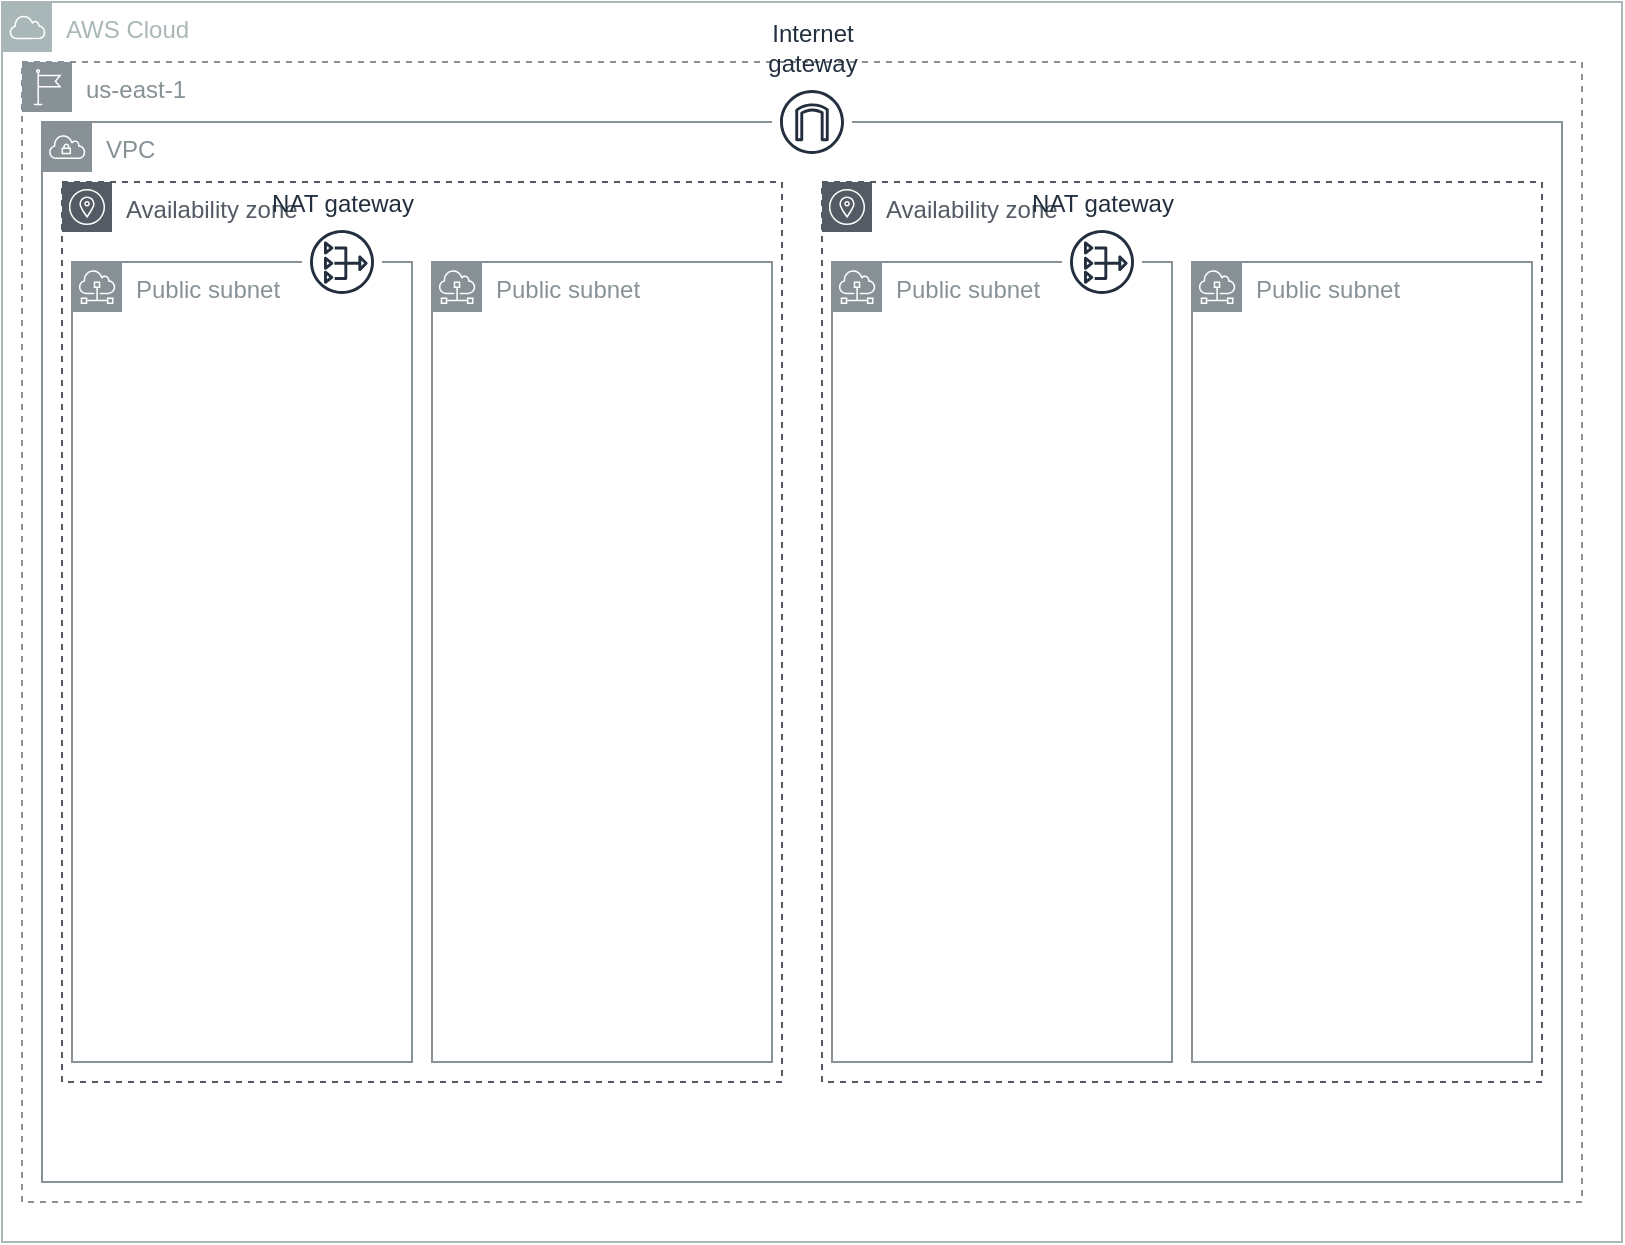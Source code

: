 <mxfile version="18.0.4" type="github" pages="3">
  <diagram id="ZPPGXtNTY9vPL6BY7Txp" name="Page-1">
    <mxGraphModel dx="1422" dy="762" grid="1" gridSize="10" guides="1" tooltips="1" connect="1" arrows="1" fold="1" page="1" pageScale="1" pageWidth="850" pageHeight="1100" math="0" shadow="0">
      <root>
        <mxCell id="0" />
        <mxCell id="1" parent="0" />
        <mxCell id="WDkEbyBTM4j40mM0LiLb-1" value="AWS Cloud" style="sketch=0;outlineConnect=0;gradientColor=none;html=1;whiteSpace=wrap;fontSize=12;fontStyle=0;shape=mxgraph.aws4.group;grIcon=mxgraph.aws4.group_aws_cloud;strokeColor=#AAB7B8;fillColor=none;verticalAlign=top;align=left;spacingLeft=30;fontColor=#AAB7B8;dashed=0;" parent="1" vertex="1">
          <mxGeometry x="30" y="100" width="810" height="620" as="geometry" />
        </mxCell>
        <mxCell id="WDkEbyBTM4j40mM0LiLb-3" value="us-east-1" style="sketch=0;outlineConnect=0;gradientColor=none;html=1;whiteSpace=wrap;fontSize=12;fontStyle=0;shape=mxgraph.aws4.group;grIcon=mxgraph.aws4.group_region;strokeColor=#879196;fillColor=none;verticalAlign=top;align=left;spacingLeft=30;fontColor=#879196;dashed=1;" parent="1" vertex="1">
          <mxGeometry x="40" y="130" width="780" height="570" as="geometry" />
        </mxCell>
        <mxCell id="WDkEbyBTM4j40mM0LiLb-4" value="VPC" style="sketch=0;outlineConnect=0;gradientColor=none;html=1;whiteSpace=wrap;fontSize=12;fontStyle=0;shape=mxgraph.aws4.group;grIcon=mxgraph.aws4.group_vpc;strokeColor=#879196;fillColor=none;verticalAlign=top;align=left;spacingLeft=30;fontColor=#879196;dashed=0;" parent="1" vertex="1">
          <mxGeometry x="50" y="160" width="760" height="530" as="geometry" />
        </mxCell>
        <mxCell id="WDkEbyBTM4j40mM0LiLb-5" value="Availability zone" style="sketch=0;outlineConnect=0;gradientColor=none;html=1;whiteSpace=wrap;fontSize=12;fontStyle=0;shape=mxgraph.aws4.group;grIcon=mxgraph.aws4.group_availability_zone;strokeColor=#545B64;fillColor=none;verticalAlign=top;align=left;spacingLeft=30;fontColor=#545B64;dashed=1;" parent="1" vertex="1">
          <mxGeometry x="60" y="190" width="360" height="450" as="geometry" />
        </mxCell>
        <mxCell id="WDkEbyBTM4j40mM0LiLb-6" value="Availability zone" style="sketch=0;outlineConnect=0;gradientColor=none;html=1;whiteSpace=wrap;fontSize=12;fontStyle=0;shape=mxgraph.aws4.group;grIcon=mxgraph.aws4.group_availability_zone;strokeColor=#545B64;fillColor=none;verticalAlign=top;align=left;spacingLeft=30;fontColor=#545B64;dashed=1;" parent="1" vertex="1">
          <mxGeometry x="440" y="190" width="360" height="450" as="geometry" />
        </mxCell>
        <mxCell id="WDkEbyBTM4j40mM0LiLb-7" value="Public subnet" style="sketch=0;outlineConnect=0;gradientColor=none;html=1;whiteSpace=wrap;fontSize=12;fontStyle=0;shape=mxgraph.aws4.group;grIcon=mxgraph.aws4.group_subnet;strokeColor=#879196;fillColor=none;verticalAlign=top;align=left;spacingLeft=30;fontColor=#879196;dashed=0;" parent="1" vertex="1">
          <mxGeometry x="65" y="230" width="170" height="400" as="geometry" />
        </mxCell>
        <mxCell id="WDkEbyBTM4j40mM0LiLb-10" value="Public subnet" style="sketch=0;outlineConnect=0;gradientColor=none;html=1;whiteSpace=wrap;fontSize=12;fontStyle=0;shape=mxgraph.aws4.group;grIcon=mxgraph.aws4.group_subnet;strokeColor=#879196;fillColor=none;verticalAlign=top;align=left;spacingLeft=30;fontColor=#879196;dashed=0;" parent="1" vertex="1">
          <mxGeometry x="245" y="230" width="170" height="400" as="geometry" />
        </mxCell>
        <mxCell id="WDkEbyBTM4j40mM0LiLb-11" value="Public subnet" style="sketch=0;outlineConnect=0;gradientColor=none;html=1;whiteSpace=wrap;fontSize=12;fontStyle=0;shape=mxgraph.aws4.group;grIcon=mxgraph.aws4.group_subnet;strokeColor=#879196;fillColor=none;verticalAlign=top;align=left;spacingLeft=30;fontColor=#879196;dashed=0;" parent="1" vertex="1">
          <mxGeometry x="445" y="230" width="170" height="400" as="geometry" />
        </mxCell>
        <mxCell id="WDkEbyBTM4j40mM0LiLb-12" value="Public subnet" style="sketch=0;outlineConnect=0;gradientColor=none;html=1;whiteSpace=wrap;fontSize=12;fontStyle=0;shape=mxgraph.aws4.group;grIcon=mxgraph.aws4.group_subnet;strokeColor=#879196;fillColor=none;verticalAlign=top;align=left;spacingLeft=30;fontColor=#879196;dashed=0;" parent="1" vertex="1">
          <mxGeometry x="625" y="230" width="170" height="400" as="geometry" />
        </mxCell>
        <mxCell id="WDkEbyBTM4j40mM0LiLb-13" value="Internet&#xa;gateway" style="sketch=0;outlineConnect=0;fontColor=#232F3E;gradientColor=none;strokeColor=#232F3E;fillColor=#ffffff;dashed=0;verticalLabelPosition=top;verticalAlign=bottom;align=center;html=1;fontSize=12;fontStyle=0;aspect=fixed;shape=mxgraph.aws4.resourceIcon;resIcon=mxgraph.aws4.internet_gateway;labelPosition=center;" parent="1" vertex="1">
          <mxGeometry x="415" y="140" width="40" height="40" as="geometry" />
        </mxCell>
        <mxCell id="WDkEbyBTM4j40mM0LiLb-14" value="NAT gateway" style="sketch=0;outlineConnect=0;fontColor=#232F3E;gradientColor=none;strokeColor=#232F3E;fillColor=#ffffff;dashed=0;verticalLabelPosition=top;verticalAlign=bottom;align=center;html=1;fontSize=12;fontStyle=0;aspect=fixed;shape=mxgraph.aws4.resourceIcon;resIcon=mxgraph.aws4.nat_gateway;labelPosition=center;" parent="1" vertex="1">
          <mxGeometry x="180" y="210" width="40" height="40" as="geometry" />
        </mxCell>
        <mxCell id="WDkEbyBTM4j40mM0LiLb-15" value="NAT gateway" style="sketch=0;outlineConnect=0;fontColor=#232F3E;gradientColor=none;strokeColor=#232F3E;fillColor=#ffffff;dashed=0;verticalLabelPosition=top;verticalAlign=bottom;align=center;html=1;fontSize=12;fontStyle=0;aspect=fixed;shape=mxgraph.aws4.resourceIcon;resIcon=mxgraph.aws4.nat_gateway;labelPosition=center;" parent="1" vertex="1">
          <mxGeometry x="560" y="210" width="40" height="40" as="geometry" />
        </mxCell>
      </root>
    </mxGraphModel>
  </diagram>
  <diagram id="0iamKk-Ze_kNdscXz0xV" name="Page-2">
    <mxGraphModel dx="1673" dy="1996" grid="1" gridSize="10" guides="1" tooltips="1" connect="1" arrows="1" fold="1" page="1" pageScale="1" pageWidth="850" pageHeight="1100" math="0" shadow="0">
      <root>
        <mxCell id="0" />
        <mxCell id="1" parent="0" />
        <mxCell id="AHqEJTL18uZmj3GmUr9C-22" value="" style="sketch=0;outlineConnect=0;fontColor=#232F3E;gradientColor=none;fillColor=#4D27AA;strokeColor=none;dashed=0;verticalLabelPosition=bottom;verticalAlign=top;align=center;html=1;fontSize=12;fontStyle=0;aspect=fixed;pointerEvents=1;shape=mxgraph.aws4.internet_gateway;" vertex="1" parent="1">
          <mxGeometry x="400" y="-90" width="50" height="50" as="geometry" />
        </mxCell>
        <mxCell id="AHqEJTL18uZmj3GmUr9C-7" value="&lt;b&gt;Private subnet A&lt;/b&gt;" style="points=[[0,0],[0.25,0],[0.5,0],[0.75,0],[1,0],[1,0.25],[1,0.5],[1,0.75],[1,1],[0.75,1],[0.5,1],[0.25,1],[0,1],[0,0.75],[0,0.5],[0,0.25]];outlineConnect=0;gradientColor=none;html=1;whiteSpace=wrap;fontSize=12;fontStyle=0;container=1;pointerEvents=0;collapsible=0;recursiveResize=0;shape=mxgraph.aws4.group;grIcon=mxgraph.aws4.group_security_group;grStroke=0;strokeColor=#147EBA;fillColor=#E6F2F8;verticalAlign=top;align=left;spacingLeft=30;fontColor=#147EBA;dashed=0;" vertex="1" parent="1">
          <mxGeometry x="40" y="500" width="360" height="260" as="geometry" />
        </mxCell>
        <mxCell id="AHqEJTL18uZmj3GmUr9C-28" value="Consul &lt;br&gt;server" style="sketch=0;points=[[0,0,0],[0.25,0,0],[0.5,0,0],[0.75,0,0],[1,0,0],[0,1,0],[0.25,1,0],[0.5,1,0],[0.75,1,0],[1,1,0],[0,0.25,0],[0,0.5,0],[0,0.75,0],[1,0.25,0],[1,0.5,0],[1,0.75,0]];outlineConnect=0;fontColor=#232F3E;gradientColor=#F78E04;gradientDirection=north;fillColor=#D05C17;strokeColor=#ffffff;dashed=0;verticalLabelPosition=top;verticalAlign=bottom;align=center;html=1;fontSize=12;fontStyle=0;aspect=fixed;shape=mxgraph.aws4.resourceIcon;resIcon=mxgraph.aws4.ec2;labelPosition=center;" vertex="1" parent="AHqEJTL18uZmj3GmUr9C-7">
          <mxGeometry x="100" y="64" width="50" height="50" as="geometry" />
        </mxCell>
        <mxCell id="AHqEJTL18uZmj3GmUr9C-29" value="Consul &lt;br&gt;server" style="sketch=0;points=[[0,0,0],[0.25,0,0],[0.5,0,0],[0.75,0,0],[1,0,0],[0,1,0],[0.25,1,0],[0.5,1,0],[0.75,1,0],[1,1,0],[0,0.25,0],[0,0.5,0],[0,0.75,0],[1,0.25,0],[1,0.5,0],[1,0.75,0]];outlineConnect=0;fontColor=#232F3E;gradientColor=#F78E04;gradientDirection=north;fillColor=#D05C17;strokeColor=#ffffff;dashed=0;verticalLabelPosition=top;verticalAlign=bottom;align=center;html=1;fontSize=12;fontStyle=0;aspect=fixed;shape=mxgraph.aws4.resourceIcon;resIcon=mxgraph.aws4.ec2;labelPosition=center;" vertex="1" parent="AHqEJTL18uZmj3GmUr9C-7">
          <mxGeometry x="220" y="64" width="50" height="50" as="geometry" />
        </mxCell>
        <mxCell id="AHqEJTL18uZmj3GmUr9C-32" value="" style="endArrow=classic;startArrow=classic;html=1;rounded=0;entryX=0;entryY=0.5;entryDx=0;entryDy=0;entryPerimeter=0;" edge="1" parent="AHqEJTL18uZmj3GmUr9C-7" target="AHqEJTL18uZmj3GmUr9C-29">
          <mxGeometry width="50" height="50" relative="1" as="geometry">
            <mxPoint x="150" y="88.41" as="sourcePoint" />
            <mxPoint x="210" y="84" as="targetPoint" />
          </mxGeometry>
        </mxCell>
        <mxCell id="AHqEJTL18uZmj3GmUr9C-35" value="" style="endArrow=classic;startArrow=classic;html=1;rounded=0;entryX=0;entryY=0.5;entryDx=0;entryDy=0;entryPerimeter=0;" edge="1" parent="AHqEJTL18uZmj3GmUr9C-7" target="AHqEJTL18uZmj3GmUr9C-30">
          <mxGeometry width="50" height="50" relative="1" as="geometry">
            <mxPoint x="270" y="88.41" as="sourcePoint" />
            <mxPoint x="340" y="89" as="targetPoint" />
          </mxGeometry>
        </mxCell>
        <mxCell id="AHqEJTL18uZmj3GmUr9C-39" value="" style="edgeStyle=orthogonalEdgeStyle;rounded=0;orthogonalLoop=1;jettySize=auto;html=1;" edge="1" parent="AHqEJTL18uZmj3GmUr9C-7" source="AHqEJTL18uZmj3GmUr9C-36" target="AHqEJTL18uZmj3GmUr9C-37">
          <mxGeometry relative="1" as="geometry" />
        </mxCell>
        <mxCell id="AHqEJTL18uZmj3GmUr9C-36" value="Jenkins&lt;br&gt;Master" style="sketch=0;points=[[0,0,0],[0.25,0,0],[0.5,0,0],[0.75,0,0],[1,0,0],[0,1,0],[0.25,1,0],[0.5,1,0],[0.75,1,0],[1,1,0],[0,0.25,0],[0,0.5,0],[0,0.75,0],[1,0.25,0],[1,0.5,0],[1,0.75,0]];outlineConnect=0;fontColor=#232F3E;gradientColor=#F78E04;gradientDirection=north;fillColor=#D05C17;strokeColor=#ffffff;dashed=0;verticalLabelPosition=bottom;verticalAlign=top;align=center;html=1;fontSize=12;fontStyle=0;aspect=fixed;shape=mxgraph.aws4.resourceIcon;resIcon=mxgraph.aws4.ec2;" vertex="1" parent="AHqEJTL18uZmj3GmUr9C-7">
          <mxGeometry x="220" y="170" width="50" height="50" as="geometry" />
        </mxCell>
        <mxCell id="AHqEJTL18uZmj3GmUr9C-37" value="Jenkins&lt;br&gt;Node" style="sketch=0;points=[[0,0,0],[0.25,0,0],[0.5,0,0],[0.75,0,0],[1,0,0],[0,1,0],[0.25,1,0],[0.5,1,0],[0.75,1,0],[1,1,0],[0,0.25,0],[0,0.5,0],[0,0.75,0],[1,0.25,0],[1,0.5,0],[1,0.75,0]];outlineConnect=0;fontColor=#232F3E;gradientColor=#F78E04;gradientDirection=north;fillColor=#D05C17;strokeColor=#ffffff;dashed=0;verticalLabelPosition=bottom;verticalAlign=top;align=center;html=1;fontSize=12;fontStyle=0;aspect=fixed;shape=mxgraph.aws4.resourceIcon;resIcon=mxgraph.aws4.ec2;" vertex="1" parent="AHqEJTL18uZmj3GmUr9C-7">
          <mxGeometry x="100" y="170" width="50" height="50" as="geometry" />
        </mxCell>
        <mxCell id="AHqEJTL18uZmj3GmUr9C-43" value="" style="endArrow=none;html=1;rounded=0;" edge="1" parent="AHqEJTL18uZmj3GmUr9C-7">
          <mxGeometry width="50" height="50" relative="1" as="geometry">
            <mxPoint x="500" y="132" as="sourcePoint" />
            <mxPoint x="80" y="132" as="targetPoint" />
          </mxGeometry>
        </mxCell>
        <mxCell id="AHqEJTL18uZmj3GmUr9C-48" value="" style="endArrow=none;html=1;rounded=0;" edge="1" parent="AHqEJTL18uZmj3GmUr9C-7">
          <mxGeometry width="50" height="50" relative="1" as="geometry">
            <mxPoint x="124" y="130" as="sourcePoint" />
            <mxPoint x="124.41" y="114" as="targetPoint" />
          </mxGeometry>
        </mxCell>
        <mxCell id="AHqEJTL18uZmj3GmUr9C-47" value="" style="endArrow=none;html=1;rounded=0;" edge="1" parent="AHqEJTL18uZmj3GmUr9C-7">
          <mxGeometry width="50" height="50" relative="1" as="geometry">
            <mxPoint x="130" y="170" as="sourcePoint" />
            <mxPoint x="130" y="130" as="targetPoint" />
          </mxGeometry>
        </mxCell>
        <mxCell id="AHqEJTL18uZmj3GmUr9C-6" value="&lt;b&gt;Public subnet A&lt;/b&gt;" style="points=[[0,0],[0.25,0],[0.5,0],[0.75,0],[1,0],[1,0.25],[1,0.5],[1,0.75],[1,1],[0.75,1],[0.5,1],[0.25,1],[0,1],[0,0.75],[0,0.5],[0,0.25]];outlineConnect=0;gradientColor=none;html=1;whiteSpace=wrap;fontSize=12;fontStyle=0;container=1;pointerEvents=0;collapsible=0;recursiveResize=0;shape=mxgraph.aws4.group;grIcon=mxgraph.aws4.group_security_group;grStroke=0;strokeColor=#248814;fillColor=#E9F3E6;verticalAlign=top;align=left;spacingLeft=30;fontColor=#248814;dashed=0;" vertex="1" parent="1">
          <mxGeometry x="40" y="217" width="360" height="97" as="geometry" />
        </mxCell>
        <mxCell id="AHqEJTL18uZmj3GmUr9C-8" value="&lt;b&gt;Public subnet B&lt;/b&gt;" style="points=[[0,0],[0.25,0],[0.5,0],[0.75,0],[1,0],[1,0.25],[1,0.5],[1,0.75],[1,1],[0.75,1],[0.5,1],[0.25,1],[0,1],[0,0.75],[0,0.5],[0,0.25]];outlineConnect=0;gradientColor=none;html=1;whiteSpace=wrap;fontSize=12;fontStyle=0;container=1;pointerEvents=0;collapsible=0;recursiveResize=0;shape=mxgraph.aws4.group;grIcon=mxgraph.aws4.group_security_group;grStroke=0;strokeColor=#248814;fillColor=#E9F3E6;verticalAlign=top;align=right;spacingLeft=30;fontColor=#248814;dashed=0;" vertex="1" parent="1">
          <mxGeometry x="420" y="217" width="360" height="97" as="geometry" />
        </mxCell>
        <mxCell id="AHqEJTL18uZmj3GmUr9C-23" value="Bastion&lt;br&gt;Server" style="sketch=0;points=[[0,0,0],[0.25,0,0],[0.5,0,0],[0.75,0,0],[1,0,0],[0,1,0],[0.25,1,0],[0.5,1,0],[0.75,1,0],[1,1,0],[0,0.25,0],[0,0.5,0],[0,0.75,0],[1,0.25,0],[1,0.5,0],[1,0.75,0]];outlineConnect=0;fontColor=#232F3E;gradientColor=#F78E04;gradientDirection=north;fillColor=#D05C17;strokeColor=#ffffff;dashed=0;verticalLabelPosition=bottom;verticalAlign=top;align=center;html=1;fontSize=12;fontStyle=0;aspect=fixed;shape=mxgraph.aws4.resourceIcon;resIcon=mxgraph.aws4.ec2;" vertex="1" parent="1">
          <mxGeometry x="290" y="950" width="60" height="60" as="geometry" />
        </mxCell>
        <mxCell id="AHqEJTL18uZmj3GmUr9C-11" value="Jenkins &lt;br&gt;Node" style="sketch=0;points=[[0,0,0],[0.25,0,0],[0.5,0,0],[0.75,0,0],[1,0,0],[0,1,0],[0.25,1,0],[0.5,1,0],[0.75,1,0],[1,1,0],[0,0.25,0],[0,0.5,0],[0,0.75,0],[1,0.25,0],[1,0.5,0],[1,0.75,0]];outlineConnect=0;fontColor=#232F3E;gradientColor=#F78E04;gradientDirection=north;fillColor=#D05C17;strokeColor=#ffffff;dashed=0;verticalLabelPosition=bottom;verticalAlign=top;align=center;html=1;fontSize=12;fontStyle=0;aspect=fixed;shape=mxgraph.aws4.resourceIcon;resIcon=mxgraph.aws4.ec2;" vertex="1" parent="1">
          <mxGeometry x="130" y="820" width="40" height="40" as="geometry" />
        </mxCell>
        <mxCell id="AHqEJTL18uZmj3GmUr9C-10" value="Jenkins &lt;br&gt;Master" style="sketch=0;points=[[0,0,0],[0.25,0,0],[0.5,0,0],[0.75,0,0],[1,0,0],[0,1,0],[0.25,1,0],[0.5,1,0],[0.75,1,0],[1,1,0],[0,0.25,0],[0,0.5,0],[0,0.75,0],[1,0.25,0],[1,0.5,0],[1,0.75,0]];outlineConnect=0;fontColor=#232F3E;gradientColor=#F78E04;gradientDirection=north;fillColor=#D05C17;strokeColor=#ffffff;dashed=0;verticalLabelPosition=bottom;verticalAlign=top;align=center;html=1;fontSize=12;fontStyle=0;aspect=fixed;shape=mxgraph.aws4.resourceIcon;resIcon=mxgraph.aws4.ec2;" vertex="1" parent="1">
          <mxGeometry x="110" y="930" width="40" height="40" as="geometry" />
        </mxCell>
        <mxCell id="AHqEJTL18uZmj3GmUr9C-14" value="Jenkins &lt;br&gt;Node" style="sketch=0;points=[[0,0,0],[0.25,0,0],[0.5,0,0],[0.75,0,0],[1,0,0],[0,1,0],[0.25,1,0],[0.5,1,0],[0.75,1,0],[1,1,0],[0,0.25,0],[0,0.5,0],[0,0.75,0],[1,0.25,0],[1,0.5,0],[1,0.75,0]];outlineConnect=0;fontColor=#232F3E;gradientColor=#F78E04;gradientDirection=north;fillColor=#D05C17;strokeColor=#ffffff;dashed=0;verticalLabelPosition=bottom;verticalAlign=top;align=center;html=1;fontSize=12;fontStyle=0;aspect=fixed;shape=mxgraph.aws4.resourceIcon;resIcon=mxgraph.aws4.ec2;" vertex="1" parent="1">
          <mxGeometry x="40" y="910" width="40" height="40" as="geometry" />
        </mxCell>
        <mxCell id="AHqEJTL18uZmj3GmUr9C-18" value="Consul &lt;br&gt;server" style="sketch=0;points=[[0,0,0],[0.25,0,0],[0.5,0,0],[0.75,0,0],[1,0,0],[0,1,0],[0.25,1,0],[0.5,1,0],[0.75,1,0],[1,1,0],[0,0.25,0],[0,0.5,0],[0,0.75,0],[1,0.25,0],[1,0.5,0],[1,0.75,0]];outlineConnect=0;fontColor=#232F3E;gradientColor=#F78E04;gradientDirection=north;fillColor=#D05C17;strokeColor=#ffffff;dashed=0;verticalLabelPosition=bottom;verticalAlign=top;align=center;html=1;fontSize=12;fontStyle=0;aspect=fixed;shape=mxgraph.aws4.resourceIcon;resIcon=mxgraph.aws4.ec2;" vertex="1" parent="1">
          <mxGeometry x="646" y="1000" width="49" height="49" as="geometry" />
        </mxCell>
        <mxCell id="AHqEJTL18uZmj3GmUr9C-26" value="" style="rounded=0;orthogonalLoop=1;jettySize=auto;html=1;" edge="1" parent="1" source="AHqEJTL18uZmj3GmUr9C-15" target="AHqEJTL18uZmj3GmUr9C-18">
          <mxGeometry relative="1" as="geometry" />
        </mxCell>
        <mxCell id="AHqEJTL18uZmj3GmUr9C-15" value="Consul &lt;br&gt;server" style="sketch=0;points=[[0,0,0],[0.25,0,0],[0.5,0,0],[0.75,0,0],[1,0,0],[0,1,0],[0.25,1,0],[0.5,1,0],[0.75,1,0],[1,1,0],[0,0.25,0],[0,0.5,0],[0,0.75,0],[1,0.25,0],[1,0.5,0],[1,0.75,0]];outlineConnect=0;fontColor=#232F3E;gradientColor=#F78E04;gradientDirection=north;fillColor=#D05C17;strokeColor=#ffffff;dashed=0;verticalLabelPosition=bottom;verticalAlign=top;align=center;html=1;fontSize=12;fontStyle=0;aspect=fixed;shape=mxgraph.aws4.resourceIcon;resIcon=mxgraph.aws4.ec2;" vertex="1" parent="1">
          <mxGeometry x="560" y="1000" width="50" height="50" as="geometry" />
        </mxCell>
        <mxCell id="AHqEJTL18uZmj3GmUr9C-19" value="Consul &lt;br&gt;server" style="sketch=0;points=[[0,0,0],[0.25,0,0],[0.5,0,0],[0.75,0,0],[1,0,0],[0,1,0],[0.25,1,0],[0.5,1,0],[0.75,1,0],[1,1,0],[0,0.25,0],[0,0.5,0],[0,0.75,0],[1,0.25,0],[1,0.5,0],[1,0.75,0]];outlineConnect=0;fontColor=#232F3E;gradientColor=#F78E04;gradientDirection=north;fillColor=#D05C17;strokeColor=#ffffff;dashed=0;verticalLabelPosition=bottom;verticalAlign=top;align=center;html=1;fontSize=12;fontStyle=0;aspect=fixed;shape=mxgraph.aws4.resourceIcon;resIcon=mxgraph.aws4.ec2;" vertex="1" parent="1">
          <mxGeometry x="776" y="1000" width="50" height="50" as="geometry" />
        </mxCell>
        <mxCell id="AHqEJTL18uZmj3GmUr9C-25" value="" style="edgeStyle=orthogonalEdgeStyle;rounded=0;orthogonalLoop=1;jettySize=auto;html=1;" edge="1" parent="1" source="AHqEJTL18uZmj3GmUr9C-18" target="AHqEJTL18uZmj3GmUr9C-19">
          <mxGeometry relative="1" as="geometry" />
        </mxCell>
        <mxCell id="AHqEJTL18uZmj3GmUr9C-41" value="" style="edgeStyle=orthogonalEdgeStyle;rounded=0;orthogonalLoop=1;jettySize=auto;html=1;" edge="1" parent="1" source="AHqEJTL18uZmj3GmUr9C-36" target="AHqEJTL18uZmj3GmUr9C-38">
          <mxGeometry relative="1" as="geometry" />
        </mxCell>
        <mxCell id="AHqEJTL18uZmj3GmUr9C-30" value="Consul &lt;br&gt;server" style="sketch=0;points=[[0,0,0],[0.25,0,0],[0.5,0,0],[0.75,0,0],[1,0,0],[0,1,0],[0.25,1,0],[0.5,1,0],[0.75,1,0],[1,1,0],[0,0.25,0],[0,0.5,0],[0,0.75,0],[1,0.25,0],[1,0.5,0],[1,0.75,0]];outlineConnect=0;fontColor=#232F3E;gradientColor=#F78E04;gradientDirection=north;fillColor=#D05C17;strokeColor=#ffffff;dashed=0;verticalLabelPosition=top;verticalAlign=bottom;align=center;html=1;fontSize=12;fontStyle=0;aspect=fixed;shape=mxgraph.aws4.resourceIcon;resIcon=mxgraph.aws4.ec2;labelPosition=center;" vertex="1" parent="1">
          <mxGeometry x="480" y="564" width="50" height="50" as="geometry" />
        </mxCell>
        <mxCell id="AHqEJTL18uZmj3GmUr9C-38" value="Jenkins&lt;br&gt;Node" style="sketch=0;points=[[0,0,0],[0.25,0,0],[0.5,0,0],[0.75,0,0],[1,0,0],[0,1,0],[0.25,1,0],[0.5,1,0],[0.75,1,0],[1,1,0],[0,0.25,0],[0,0.5,0],[0,0.75,0],[1,0.25,0],[1,0.5,0],[1,0.75,0]];outlineConnect=0;fontColor=#232F3E;gradientColor=#F78E04;gradientDirection=north;fillColor=#D05C17;strokeColor=#ffffff;dashed=0;verticalLabelPosition=bottom;verticalAlign=top;align=center;html=1;fontSize=12;fontStyle=0;aspect=fixed;shape=mxgraph.aws4.resourceIcon;resIcon=mxgraph.aws4.ec2;" vertex="1" parent="1">
          <mxGeometry x="480" y="669" width="50" height="50" as="geometry" />
        </mxCell>
        <mxCell id="AHqEJTL18uZmj3GmUr9C-46" value="" style="endArrow=none;html=1;rounded=0;" edge="1" parent="1">
          <mxGeometry width="50" height="50" relative="1" as="geometry">
            <mxPoint x="639" y="630" as="sourcePoint" />
            <mxPoint x="639" y="600" as="targetPoint" />
          </mxGeometry>
        </mxCell>
        <mxCell id="AHqEJTL18uZmj3GmUr9C-49" value="" style="endArrow=none;html=1;rounded=0;" edge="1" parent="1">
          <mxGeometry width="50" height="50" relative="1" as="geometry">
            <mxPoint x="282" y="631" as="sourcePoint" />
            <mxPoint x="282.41" y="615" as="targetPoint" />
          </mxGeometry>
        </mxCell>
        <mxCell id="AHqEJTL18uZmj3GmUr9C-50" value="" style="endArrow=none;html=1;rounded=0;" edge="1" parent="1">
          <mxGeometry width="50" height="50" relative="1" as="geometry">
            <mxPoint x="506" y="632" as="sourcePoint" />
            <mxPoint x="506.41" y="616" as="targetPoint" />
          </mxGeometry>
        </mxCell>
        <mxCell id="AHqEJTL18uZmj3GmUr9C-52" value="" style="endArrow=none;html=1;rounded=0;" edge="1" parent="1">
          <mxGeometry width="50" height="50" relative="1" as="geometry">
            <mxPoint x="290" y="673" as="sourcePoint" />
            <mxPoint x="290" y="633" as="targetPoint" />
          </mxGeometry>
        </mxCell>
        <mxCell id="AHqEJTL18uZmj3GmUr9C-53" value="" style="endArrow=none;html=1;rounded=0;" edge="1" parent="1">
          <mxGeometry width="50" height="50" relative="1" as="geometry">
            <mxPoint x="516" y="671" as="sourcePoint" />
            <mxPoint x="516" y="631" as="targetPoint" />
          </mxGeometry>
        </mxCell>
      </root>
    </mxGraphModel>
  </diagram>
  <diagram id="QRZUa_CiP05eVx_1G6YE" name="Page-3">
    <mxGraphModel dx="1422" dy="1862" grid="1" gridSize="10" guides="1" tooltips="1" connect="1" arrows="1" fold="1" page="1" pageScale="1" pageWidth="850" pageHeight="1100" math="0" shadow="0">
      <root>
        <mxCell id="0" />
        <mxCell id="1" parent="0" />
        <mxCell id="DCH5rkISJ1ASIKsSZgnR-1" value="&lt;b&gt;Private subnet A&lt;/b&gt;" style="points=[[0,0],[0.25,0],[0.5,0],[0.75,0],[1,0],[1,0.25],[1,0.5],[1,0.75],[1,1],[0.75,1],[0.5,1],[0.25,1],[0,1],[0,0.75],[0,0.5],[0,0.25]];outlineConnect=0;gradientColor=none;html=1;whiteSpace=wrap;fontSize=12;fontStyle=0;container=1;pointerEvents=0;collapsible=0;recursiveResize=0;shape=mxgraph.aws4.group;grIcon=mxgraph.aws4.group_security_group;grStroke=0;strokeColor=#147EBA;fillColor=#E6F2F8;verticalAlign=top;align=left;spacingLeft=30;fontColor=#147EBA;dashed=0;" vertex="1" parent="1">
          <mxGeometry x="57" y="220" width="360" height="260" as="geometry" />
        </mxCell>
        <mxCell id="DCH5rkISJ1ASIKsSZgnR-2" value="Consul &lt;br&gt;server" style="sketch=0;points=[[0,0,0],[0.25,0,0],[0.5,0,0],[0.75,0,0],[1,0,0],[0,1,0],[0.25,1,0],[0.5,1,0],[0.75,1,0],[1,1,0],[0,0.25,0],[0,0.5,0],[0,0.75,0],[1,0.25,0],[1,0.5,0],[1,0.75,0]];outlineConnect=0;fontColor=#232F3E;gradientColor=#F78E04;gradientDirection=north;fillColor=#D05C17;strokeColor=#ffffff;dashed=0;verticalLabelPosition=top;verticalAlign=bottom;align=center;html=1;fontSize=12;fontStyle=0;aspect=fixed;shape=mxgraph.aws4.resourceIcon;resIcon=mxgraph.aws4.ec2;labelPosition=center;" vertex="1" parent="DCH5rkISJ1ASIKsSZgnR-1">
          <mxGeometry x="100" y="64" width="50" height="50" as="geometry" />
        </mxCell>
        <mxCell id="DCH5rkISJ1ASIKsSZgnR-3" value="Consul &lt;br&gt;server" style="sketch=0;points=[[0,0,0],[0.25,0,0],[0.5,0,0],[0.75,0,0],[1,0,0],[0,1,0],[0.25,1,0],[0.5,1,0],[0.75,1,0],[1,1,0],[0,0.25,0],[0,0.5,0],[0,0.75,0],[1,0.25,0],[1,0.5,0],[1,0.75,0]];outlineConnect=0;fontColor=#232F3E;gradientColor=#F78E04;gradientDirection=north;fillColor=#D05C17;strokeColor=#ffffff;dashed=0;verticalLabelPosition=top;verticalAlign=bottom;align=center;html=1;fontSize=12;fontStyle=0;aspect=fixed;shape=mxgraph.aws4.resourceIcon;resIcon=mxgraph.aws4.ec2;labelPosition=center;" vertex="1" parent="DCH5rkISJ1ASIKsSZgnR-1">
          <mxGeometry x="220" y="64" width="50" height="50" as="geometry" />
        </mxCell>
        <mxCell id="DCH5rkISJ1ASIKsSZgnR-7" value="Jenkins&lt;br&gt;Master" style="sketch=0;points=[[0,0,0],[0.25,0,0],[0.5,0,0],[0.75,0,0],[1,0,0],[0,1,0],[0.25,1,0],[0.5,1,0],[0.75,1,0],[1,1,0],[0,0.25,0],[0,0.5,0],[0,0.75,0],[1,0.25,0],[1,0.5,0],[1,0.75,0]];outlineConnect=0;fontColor=#232F3E;gradientColor=#F78E04;gradientDirection=north;fillColor=#D05C17;strokeColor=#ffffff;dashed=0;verticalLabelPosition=bottom;verticalAlign=top;align=center;html=1;fontSize=12;fontStyle=0;aspect=fixed;shape=mxgraph.aws4.resourceIcon;resIcon=mxgraph.aws4.ec2;" vertex="1" parent="DCH5rkISJ1ASIKsSZgnR-1">
          <mxGeometry x="220" y="170" width="50" height="50" as="geometry" />
        </mxCell>
        <mxCell id="DCH5rkISJ1ASIKsSZgnR-8" value="Jenkins&lt;br&gt;Node" style="sketch=0;points=[[0,0,0],[0.25,0,0],[0.5,0,0],[0.75,0,0],[1,0,0],[0,1,0],[0.25,1,0],[0.5,1,0],[0.75,1,0],[1,1,0],[0,0.25,0],[0,0.5,0],[0,0.75,0],[1,0.25,0],[1,0.5,0],[1,0.75,0]];outlineConnect=0;fontColor=#232F3E;gradientColor=#F78E04;gradientDirection=north;fillColor=#D05C17;strokeColor=#ffffff;dashed=0;verticalLabelPosition=bottom;verticalAlign=top;align=center;html=1;fontSize=12;fontStyle=0;aspect=fixed;shape=mxgraph.aws4.resourceIcon;resIcon=mxgraph.aws4.ec2;" vertex="1" parent="DCH5rkISJ1ASIKsSZgnR-1">
          <mxGeometry x="100" y="170" width="50" height="50" as="geometry" />
        </mxCell>
        <mxCell id="DCH5rkISJ1ASIKsSZgnR-17" value="Group A&amp;nbsp; - &lt;br&gt;EKS Worker" style="points=[[0,0],[0.25,0],[0.5,0],[0.75,0],[1,0],[1,0.25],[1,0.5],[1,0.75],[1,1],[0.75,1],[0.5,1],[0.25,1],[0,1],[0,0.75],[0,0.5],[0,0.25]];outlineConnect=0;html=1;whiteSpace=wrap;fontSize=12;fontStyle=0;container=1;pointerEvents=0;collapsible=0;recursiveResize=0;shape=mxgraph.aws4.groupCenter;grIcon=mxgraph.aws4.group_auto_scaling_group;grStroke=1;strokeColor=#9673a6;fillColor=#e1d5e7;verticalAlign=top;align=center;dashed=1;spacingTop=25;" vertex="1" parent="DCH5rkISJ1ASIKsSZgnR-1">
          <mxGeometry x="10" y="70" width="80" height="120" as="geometry" />
        </mxCell>
        <mxCell id="DCH5rkISJ1ASIKsSZgnR-12" value="&lt;b&gt;Private subnet B&lt;/b&gt;" style="points=[[0,0],[0.25,0],[0.5,0],[0.75,0],[1,0],[1,0.25],[1,0.5],[1,0.75],[1,1],[0.75,1],[0.5,1],[0.25,1],[0,1],[0,0.75],[0,0.5],[0,0.25]];outlineConnect=0;gradientColor=none;html=1;whiteSpace=wrap;fontSize=12;fontStyle=0;container=1;pointerEvents=0;collapsible=0;recursiveResize=0;shape=mxgraph.aws4.group;grIcon=mxgraph.aws4.group_security_group;grStroke=0;strokeColor=#147EBA;fillColor=#E6F2F8;verticalAlign=top;align=left;spacingLeft=30;fontColor=#147EBA;dashed=0;" vertex="1" parent="1">
          <mxGeometry x="437" y="220" width="360" height="260" as="geometry" />
        </mxCell>
        <mxCell id="DCH5rkISJ1ASIKsSZgnR-13" value="Consul &lt;br&gt;server" style="sketch=0;points=[[0,0,0],[0.25,0,0],[0.5,0,0],[0.75,0,0],[1,0,0],[0,1,0],[0.25,1,0],[0.5,1,0],[0.75,1,0],[1,1,0],[0,0.25,0],[0,0.5,0],[0,0.75,0],[1,0.25,0],[1,0.5,0],[1,0.75,0]];outlineConnect=0;fontColor=#232F3E;gradientColor=#F78E04;gradientDirection=north;fillColor=#D05C17;strokeColor=#ffffff;dashed=0;verticalLabelPosition=top;verticalAlign=bottom;align=center;html=1;fontSize=12;fontStyle=0;aspect=fixed;shape=mxgraph.aws4.resourceIcon;resIcon=mxgraph.aws4.ec2;labelPosition=center;" vertex="1" parent="DCH5rkISJ1ASIKsSZgnR-12">
          <mxGeometry x="100" y="64" width="50" height="50" as="geometry" />
        </mxCell>
        <mxCell id="DCH5rkISJ1ASIKsSZgnR-16" value="Jenkins&lt;br&gt;Node" style="sketch=0;points=[[0,0,0],[0.25,0,0],[0.5,0,0],[0.75,0,0],[1,0,0],[0,1,0],[0.25,1,0],[0.5,1,0],[0.75,1,0],[1,1,0],[0,0.25,0],[0,0.5,0],[0,0.75,0],[1,0.25,0],[1,0.5,0],[1,0.75,0]];outlineConnect=0;fontColor=#232F3E;gradientColor=#F78E04;gradientDirection=north;fillColor=#D05C17;strokeColor=#ffffff;dashed=0;verticalLabelPosition=bottom;verticalAlign=top;align=center;html=1;fontSize=12;fontStyle=0;aspect=fixed;shape=mxgraph.aws4.resourceIcon;resIcon=mxgraph.aws4.ec2;" vertex="1" parent="DCH5rkISJ1ASIKsSZgnR-12">
          <mxGeometry x="100" y="170" width="50" height="50" as="geometry" />
        </mxCell>
        <mxCell id="DCH5rkISJ1ASIKsSZgnR-18" value="Group B&amp;nbsp; - &lt;br&gt;EKS Worker" style="points=[[0,0],[0.25,0],[0.5,0],[0.75,0],[1,0],[1,0.25],[1,0.5],[1,0.75],[1,1],[0.75,1],[0.5,1],[0.25,1],[0,1],[0,0.75],[0,0.5],[0,0.25]];outlineConnect=0;html=1;whiteSpace=wrap;fontSize=12;fontStyle=0;container=1;pointerEvents=0;collapsible=0;recursiveResize=0;shape=mxgraph.aws4.groupCenter;grIcon=mxgraph.aws4.group_auto_scaling_group;grStroke=1;strokeColor=#9673a6;fillColor=#e1d5e7;verticalAlign=top;align=center;dashed=1;spacingTop=25;" vertex="1" parent="DCH5rkISJ1ASIKsSZgnR-12">
          <mxGeometry x="272" y="64" width="80" height="120" as="geometry" />
        </mxCell>
        <mxCell id="sqbXy_NRs6Z23CjkSW4_-1" value="&lt;b&gt;Public subnet A&lt;/b&gt;" style="points=[[0,0],[0.25,0],[0.5,0],[0.75,0],[1,0],[1,0.25],[1,0.5],[1,0.75],[1,1],[0.75,1],[0.5,1],[0.25,1],[0,1],[0,0.75],[0,0.5],[0,0.25]];outlineConnect=0;gradientColor=none;html=1;whiteSpace=wrap;fontSize=12;fontStyle=0;container=1;pointerEvents=0;collapsible=0;recursiveResize=0;shape=mxgraph.aws4.group;grIcon=mxgraph.aws4.group_security_group;grStroke=0;strokeColor=#248814;fillColor=#E9F3E6;verticalAlign=top;align=left;spacingLeft=30;fontColor=#248814;dashed=0;" vertex="1" parent="1">
          <mxGeometry x="57" y="100" width="360" height="97" as="geometry" />
        </mxCell>
        <mxCell id="sqbXy_NRs6Z23CjkSW4_-2" value="&lt;b&gt;Public subnet B&lt;/b&gt;" style="points=[[0,0],[0.25,0],[0.5,0],[0.75,0],[1,0],[1,0.25],[1,0.5],[1,0.75],[1,1],[0.75,1],[0.5,1],[0.25,1],[0,1],[0,0.75],[0,0.5],[0,0.25]];outlineConnect=0;gradientColor=none;html=1;whiteSpace=wrap;fontSize=12;fontStyle=0;container=1;pointerEvents=0;collapsible=0;recursiveResize=0;shape=mxgraph.aws4.group;grIcon=mxgraph.aws4.group_security_group;grStroke=0;strokeColor=#248814;fillColor=#E9F3E6;verticalAlign=top;align=right;spacingLeft=30;fontColor=#248814;dashed=0;" vertex="1" parent="1">
          <mxGeometry x="437" y="100" width="360" height="97" as="geometry" />
        </mxCell>
        <mxCell id="sqbXy_NRs6Z23CjkSW4_-3" value="Bastion&lt;br&gt;server" style="sketch=0;points=[[0,0,0],[0.25,0,0],[0.5,0,0],[0.75,0,0],[1,0,0],[0,1,0],[0.25,1,0],[0.5,1,0],[0.75,1,0],[1,1,0],[0,0.25,0],[0,0.5,0],[0,0.75,0],[1,0.25,0],[1,0.5,0],[1,0.75,0]];outlineConnect=0;fontColor=#232F3E;gradientColor=#F78E04;gradientDirection=north;fillColor=#D05C17;strokeColor=#ffffff;dashed=0;verticalLabelPosition=middle;verticalAlign=middle;align=right;html=1;fontSize=12;fontStyle=0;aspect=fixed;shape=mxgraph.aws4.resourceIcon;resIcon=mxgraph.aws4.ec2;labelPosition=left;" vertex="1" parent="1">
          <mxGeometry x="357" y="180" width="50" height="50" as="geometry" />
        </mxCell>
        <mxCell id="sqbXy_NRs6Z23CjkSW4_-16" style="edgeStyle=orthogonalEdgeStyle;rounded=0;orthogonalLoop=1;jettySize=auto;html=1;entryX=1;entryY=0.5;entryDx=0;entryDy=0;entryPerimeter=0;fontSize=13;strokeColor=#67AB9F;" edge="1" parent="1" source="sqbXy_NRs6Z23CjkSW4_-6" target="DCH5rkISJ1ASIKsSZgnR-16">
          <mxGeometry relative="1" as="geometry" />
        </mxCell>
        <mxCell id="sqbXy_NRs6Z23CjkSW4_-17" style="edgeStyle=orthogonalEdgeStyle;rounded=0;orthogonalLoop=1;jettySize=auto;html=1;entryX=1;entryY=0.5;entryDx=0;entryDy=0;entryPerimeter=0;fontSize=13;strokeColor=#67AB9F;" edge="1" parent="1" source="sqbXy_NRs6Z23CjkSW4_-6" target="DCH5rkISJ1ASIKsSZgnR-13">
          <mxGeometry relative="1" as="geometry" />
        </mxCell>
        <mxCell id="sqbXy_NRs6Z23CjkSW4_-21" style="edgeStyle=orthogonalEdgeStyle;rounded=0;orthogonalLoop=1;jettySize=auto;html=1;fontSize=13;fontColor=#000000;strokeColor=#67AB9F;" edge="1" parent="1" source="sqbXy_NRs6Z23CjkSW4_-6" target="DCH5rkISJ1ASIKsSZgnR-18">
          <mxGeometry relative="1" as="geometry" />
        </mxCell>
        <mxCell id="sqbXy_NRs6Z23CjkSW4_-6" value="NAT GW" style="sketch=0;outlineConnect=0;fontColor=#232F3E;gradientColor=none;fillColor=#4D27AA;strokeColor=none;dashed=0;verticalLabelPosition=top;verticalAlign=bottom;align=center;html=1;fontSize=13;fontStyle=1;aspect=fixed;pointerEvents=1;shape=mxgraph.aws4.nat_gateway;labelPosition=center;" vertex="1" parent="1">
          <mxGeometry x="730" y="80" width="38" height="38" as="geometry" />
        </mxCell>
        <mxCell id="sqbXy_NRs6Z23CjkSW4_-8" style="edgeStyle=orthogonalEdgeStyle;rounded=0;orthogonalLoop=1;jettySize=auto;html=1;entryX=1;entryY=0.5;entryDx=0;entryDy=0;entryPerimeter=0;strokeColor=#FF0000;" edge="1" parent="1" source="sqbXy_NRs6Z23CjkSW4_-7" target="DCH5rkISJ1ASIKsSZgnR-3">
          <mxGeometry relative="1" as="geometry" />
        </mxCell>
        <mxCell id="sqbXy_NRs6Z23CjkSW4_-9" style="edgeStyle=orthogonalEdgeStyle;rounded=0;orthogonalLoop=1;jettySize=auto;html=1;entryX=1;entryY=0.5;entryDx=0;entryDy=0;entryPerimeter=0;fontColor=#FF3333;strokeColor=#FF0000;" edge="1" parent="1" source="sqbXy_NRs6Z23CjkSW4_-7" target="DCH5rkISJ1ASIKsSZgnR-7">
          <mxGeometry relative="1" as="geometry" />
        </mxCell>
        <mxCell id="sqbXy_NRs6Z23CjkSW4_-10" style="edgeStyle=orthogonalEdgeStyle;rounded=0;orthogonalLoop=1;jettySize=auto;html=1;entryX=0;entryY=0.5;entryDx=0;entryDy=0;entryPerimeter=0;strokeColor=#FF0000;" edge="1" parent="1" source="sqbXy_NRs6Z23CjkSW4_-7" target="DCH5rkISJ1ASIKsSZgnR-13">
          <mxGeometry relative="1" as="geometry" />
        </mxCell>
        <mxCell id="sqbXy_NRs6Z23CjkSW4_-11" style="edgeStyle=orthogonalEdgeStyle;rounded=0;orthogonalLoop=1;jettySize=auto;html=1;strokeColor=#67AB9F;" edge="1" parent="1" source="sqbXy_NRs6Z23CjkSW4_-7" target="DCH5rkISJ1ASIKsSZgnR-2">
          <mxGeometry relative="1" as="geometry" />
        </mxCell>
        <mxCell id="sqbXy_NRs6Z23CjkSW4_-7" value="ALB" style="sketch=0;outlineConnect=0;fontColor=#232F3E;gradientColor=none;fillColor=#4D27AA;strokeColor=none;dashed=0;verticalLabelPosition=top;verticalAlign=bottom;align=center;html=1;fontSize=13;fontStyle=1;aspect=fixed;pointerEvents=1;shape=mxgraph.aws4.application_load_balancer;labelPosition=center;" vertex="1" parent="1">
          <mxGeometry x="396" y="70" width="58" height="58" as="geometry" />
        </mxCell>
        <mxCell id="sqbXy_NRs6Z23CjkSW4_-12" style="edgeStyle=orthogonalEdgeStyle;rounded=0;orthogonalLoop=1;jettySize=auto;html=1;entryX=0;entryY=0.5;entryDx=0;entryDy=0;entryPerimeter=0;fontSize=13;strokeColor=#67AB9F;" edge="1" parent="1" source="sqbXy_NRs6Z23CjkSW4_-5" target="DCH5rkISJ1ASIKsSZgnR-2">
          <mxGeometry relative="1" as="geometry" />
        </mxCell>
        <mxCell id="sqbXy_NRs6Z23CjkSW4_-13" style="edgeStyle=orthogonalEdgeStyle;rounded=0;orthogonalLoop=1;jettySize=auto;html=1;entryX=0;entryY=0.75;entryDx=0;entryDy=0;entryPerimeter=0;fontSize=13;strokeColor=#67AB9F;" edge="1" parent="1" source="sqbXy_NRs6Z23CjkSW4_-5" target="DCH5rkISJ1ASIKsSZgnR-3">
          <mxGeometry relative="1" as="geometry" />
        </mxCell>
        <mxCell id="sqbXy_NRs6Z23CjkSW4_-14" style="edgeStyle=orthogonalEdgeStyle;rounded=0;orthogonalLoop=1;jettySize=auto;html=1;entryX=0;entryY=0.75;entryDx=0;entryDy=0;entryPerimeter=0;fontSize=13;strokeColor=#67AB9F;" edge="1" parent="1" source="sqbXy_NRs6Z23CjkSW4_-5" target="DCH5rkISJ1ASIKsSZgnR-8">
          <mxGeometry relative="1" as="geometry">
            <Array as="points">
              <mxPoint x="137" y="428" />
            </Array>
          </mxGeometry>
        </mxCell>
        <mxCell id="sqbXy_NRs6Z23CjkSW4_-15" style="edgeStyle=orthogonalEdgeStyle;rounded=0;orthogonalLoop=1;jettySize=auto;html=1;fontSize=13;" edge="1" parent="1" source="sqbXy_NRs6Z23CjkSW4_-5" target="DCH5rkISJ1ASIKsSZgnR-7">
          <mxGeometry relative="1" as="geometry" />
        </mxCell>
        <mxCell id="sqbXy_NRs6Z23CjkSW4_-20" style="edgeStyle=orthogonalEdgeStyle;rounded=0;orthogonalLoop=1;jettySize=auto;html=1;fontSize=13;fontColor=#000000;strokeColor=#67AB9F;" edge="1" parent="1" source="sqbXy_NRs6Z23CjkSW4_-5" target="DCH5rkISJ1ASIKsSZgnR-17">
          <mxGeometry relative="1" as="geometry" />
        </mxCell>
        <mxCell id="sqbXy_NRs6Z23CjkSW4_-5" value="NAT GW" style="sketch=0;outlineConnect=0;fontColor=#232F3E;gradientColor=none;fillColor=#4D27AA;strokeColor=none;dashed=0;verticalLabelPosition=top;verticalAlign=bottom;align=center;html=1;fontSize=13;fontStyle=1;aspect=fixed;pointerEvents=1;shape=mxgraph.aws4.nat_gateway;labelPosition=center;" vertex="1" parent="1">
          <mxGeometry x="109" y="80" width="38" height="38" as="geometry" />
        </mxCell>
        <mxCell id="sqbXy_NRs6Z23CjkSW4_-18" value="" style="endArrow=classic;html=1;rounded=0;fontSize=13;fontColor=#FF3333;strokeColor=#FF0000;" edge="1" parent="1">
          <mxGeometry width="50" height="50" relative="1" as="geometry">
            <mxPoint x="18.5" y="690" as="sourcePoint" />
            <mxPoint x="168.5" y="690" as="targetPoint" />
          </mxGeometry>
        </mxCell>
        <mxCell id="sqbXy_NRs6Z23CjkSW4_-19" value="Application Load &lt;br&gt;balancer" style="edgeLabel;html=1;align=center;verticalAlign=middle;resizable=0;points=[];fontSize=13;fontColor=#000000;" vertex="1" connectable="0" parent="sqbXy_NRs6Z23CjkSW4_-18">
          <mxGeometry x="-0.289" y="-4" relative="1" as="geometry">
            <mxPoint x="17" y="-4" as="offset" />
          </mxGeometry>
        </mxCell>
        <mxCell id="sqbXy_NRs6Z23CjkSW4_-22" value="" style="endArrow=classic;html=1;rounded=0;fontSize=13;fontColor=#FF3333;strokeColor=#67AB9F;" edge="1" parent="1">
          <mxGeometry width="50" height="50" relative="1" as="geometry">
            <mxPoint x="195.5" y="690" as="sourcePoint" />
            <mxPoint x="345.5" y="690" as="targetPoint" />
          </mxGeometry>
        </mxCell>
        <mxCell id="sqbXy_NRs6Z23CjkSW4_-23" value="Server connection&lt;br&gt;&amp;nbsp;to the internet" style="edgeLabel;html=1;align=center;verticalAlign=middle;resizable=0;points=[];fontSize=13;fontColor=#000000;" vertex="1" connectable="0" parent="sqbXy_NRs6Z23CjkSW4_-22">
          <mxGeometry x="-0.289" y="-4" relative="1" as="geometry">
            <mxPoint x="17" y="-4" as="offset" />
          </mxGeometry>
        </mxCell>
        <mxCell id="sqbXy_NRs6Z23CjkSW4_-25" value="Availability Zone -  A" style="fillColor=none;strokeColor=#147EBA;dashed=1;verticalAlign=top;fontStyle=0;fontColor=#147EBA;fontSize=13;" vertex="1" parent="1">
          <mxGeometry x="40" y="40" width="380" height="460" as="geometry" />
        </mxCell>
        <mxCell id="sqbXy_NRs6Z23CjkSW4_-26" value="Availability Zone - B" style="fillColor=none;strokeColor=#147EBA;dashed=1;verticalAlign=top;fontStyle=0;fontColor=#147EBA;fontSize=13;" vertex="1" parent="1">
          <mxGeometry x="427" y="40" width="380" height="460" as="geometry" />
        </mxCell>
        <mxCell id="sqbXy_NRs6Z23CjkSW4_-27" value="Region" style="points=[[0,0],[0.25,0],[0.5,0],[0.75,0],[1,0],[1,0.25],[1,0.5],[1,0.75],[1,1],[0.75,1],[0.5,1],[0.25,1],[0,1],[0,0.75],[0,0.5],[0,0.25]];outlineConnect=0;gradientColor=none;html=1;whiteSpace=wrap;fontSize=12;fontStyle=0;container=1;pointerEvents=0;collapsible=0;recursiveResize=0;shape=mxgraph.aws4.group;grIcon=mxgraph.aws4.group_region;strokeColor=#147EBA;fillColor=none;verticalAlign=top;align=left;spacingLeft=30;fontColor=#147EBA;dashed=1;" vertex="1" parent="1">
          <mxGeometry x="17" y="10" width="803" height="510" as="geometry" />
        </mxCell>
        <mxCell id="sqbXy_NRs6Z23CjkSW4_-28" value="VPC" style="points=[[0,0],[0.25,0],[0.5,0],[0.75,0],[1,0],[1,0.25],[1,0.5],[1,0.75],[1,1],[0.75,1],[0.5,1],[0.25,1],[0,1],[0,0.75],[0,0.5],[0,0.25]];outlineConnect=0;gradientColor=none;html=1;whiteSpace=wrap;fontSize=12;fontStyle=0;container=1;pointerEvents=0;collapsible=0;recursiveResize=0;shape=mxgraph.aws4.group;grIcon=mxgraph.aws4.group_vpc;strokeColor=#248814;fillColor=none;verticalAlign=top;align=left;spacingLeft=30;fontColor=#AAB7B8;dashed=0;" vertex="1" parent="1">
          <mxGeometry y="-20" width="830" height="560" as="geometry" />
        </mxCell>
        <mxCell id="sqbXy_NRs6Z23CjkSW4_-29" value="Internet GW" style="sketch=0;outlineConnect=0;fontColor=#232F3E;gradientColor=none;fillColor=#4D27AA;strokeColor=none;dashed=0;verticalLabelPosition=top;verticalAlign=bottom;align=center;html=1;fontSize=12;fontStyle=1;aspect=fixed;pointerEvents=1;shape=mxgraph.aws4.internet_gateway;labelPosition=center;" vertex="1" parent="sqbXy_NRs6Z23CjkSW4_-28">
          <mxGeometry x="390" y="-30" width="50" height="50" as="geometry" />
        </mxCell>
        <mxCell id="sqbXy_NRs6Z23CjkSW4_-30" style="edgeStyle=orthogonalEdgeStyle;rounded=0;orthogonalLoop=1;jettySize=auto;html=1;fontSize=13;fontColor=#000000;strokeColor=#0000FF;strokeWidth=2;" edge="1" parent="1" source="sqbXy_NRs6Z23CjkSW4_-29">
          <mxGeometry relative="1" as="geometry">
            <mxPoint x="390" y="180" as="targetPoint" />
          </mxGeometry>
        </mxCell>
        <mxCell id="sqbXy_NRs6Z23CjkSW4_-31" value="" style="endArrow=classic;html=1;rounded=0;fontSize=13;fontColor=#FF3333;strokeColor=#0000CC;" edge="1" parent="1">
          <mxGeometry width="50" height="50" relative="1" as="geometry">
            <mxPoint x="357" y="690" as="sourcePoint" />
            <mxPoint x="507" y="690" as="targetPoint" />
          </mxGeometry>
        </mxCell>
        <mxCell id="sqbXy_NRs6Z23CjkSW4_-32" value="Server connection&lt;br&gt;&amp;nbsp;from the internet" style="edgeLabel;html=1;align=center;verticalAlign=middle;resizable=0;points=[];fontSize=13;fontColor=#000000;" vertex="1" connectable="0" parent="sqbXy_NRs6Z23CjkSW4_-31">
          <mxGeometry x="-0.289" y="-4" relative="1" as="geometry">
            <mxPoint x="17" y="-4" as="offset" />
          </mxGeometry>
        </mxCell>
        <mxCell id="sqbXy_NRs6Z23CjkSW4_-33" value="" style="verticalLabelPosition=bottom;shadow=0;dashed=0;align=center;html=1;verticalAlign=top;strokeWidth=1;shape=mxgraph.mockup.containers.userMale;strokeColor=#666666;strokeColor2=#008cff;fontSize=13;fontColor=#000000;fillColor=none;" vertex="1" parent="1">
          <mxGeometry x="385" y="-190" width="60" height="50" as="geometry" />
        </mxCell>
        <mxCell id="sqbXy_NRs6Z23CjkSW4_-35" value="" style="endArrow=classic;html=1;rounded=0;fontSize=13;fontColor=#000000;strokeColor=#0000CC;strokeWidth=2;" edge="1" parent="1">
          <mxGeometry width="50" height="50" relative="1" as="geometry">
            <mxPoint x="414.5" y="-140" as="sourcePoint" />
            <mxPoint x="415" y="-70" as="targetPoint" />
          </mxGeometry>
        </mxCell>
      </root>
    </mxGraphModel>
  </diagram>
</mxfile>
